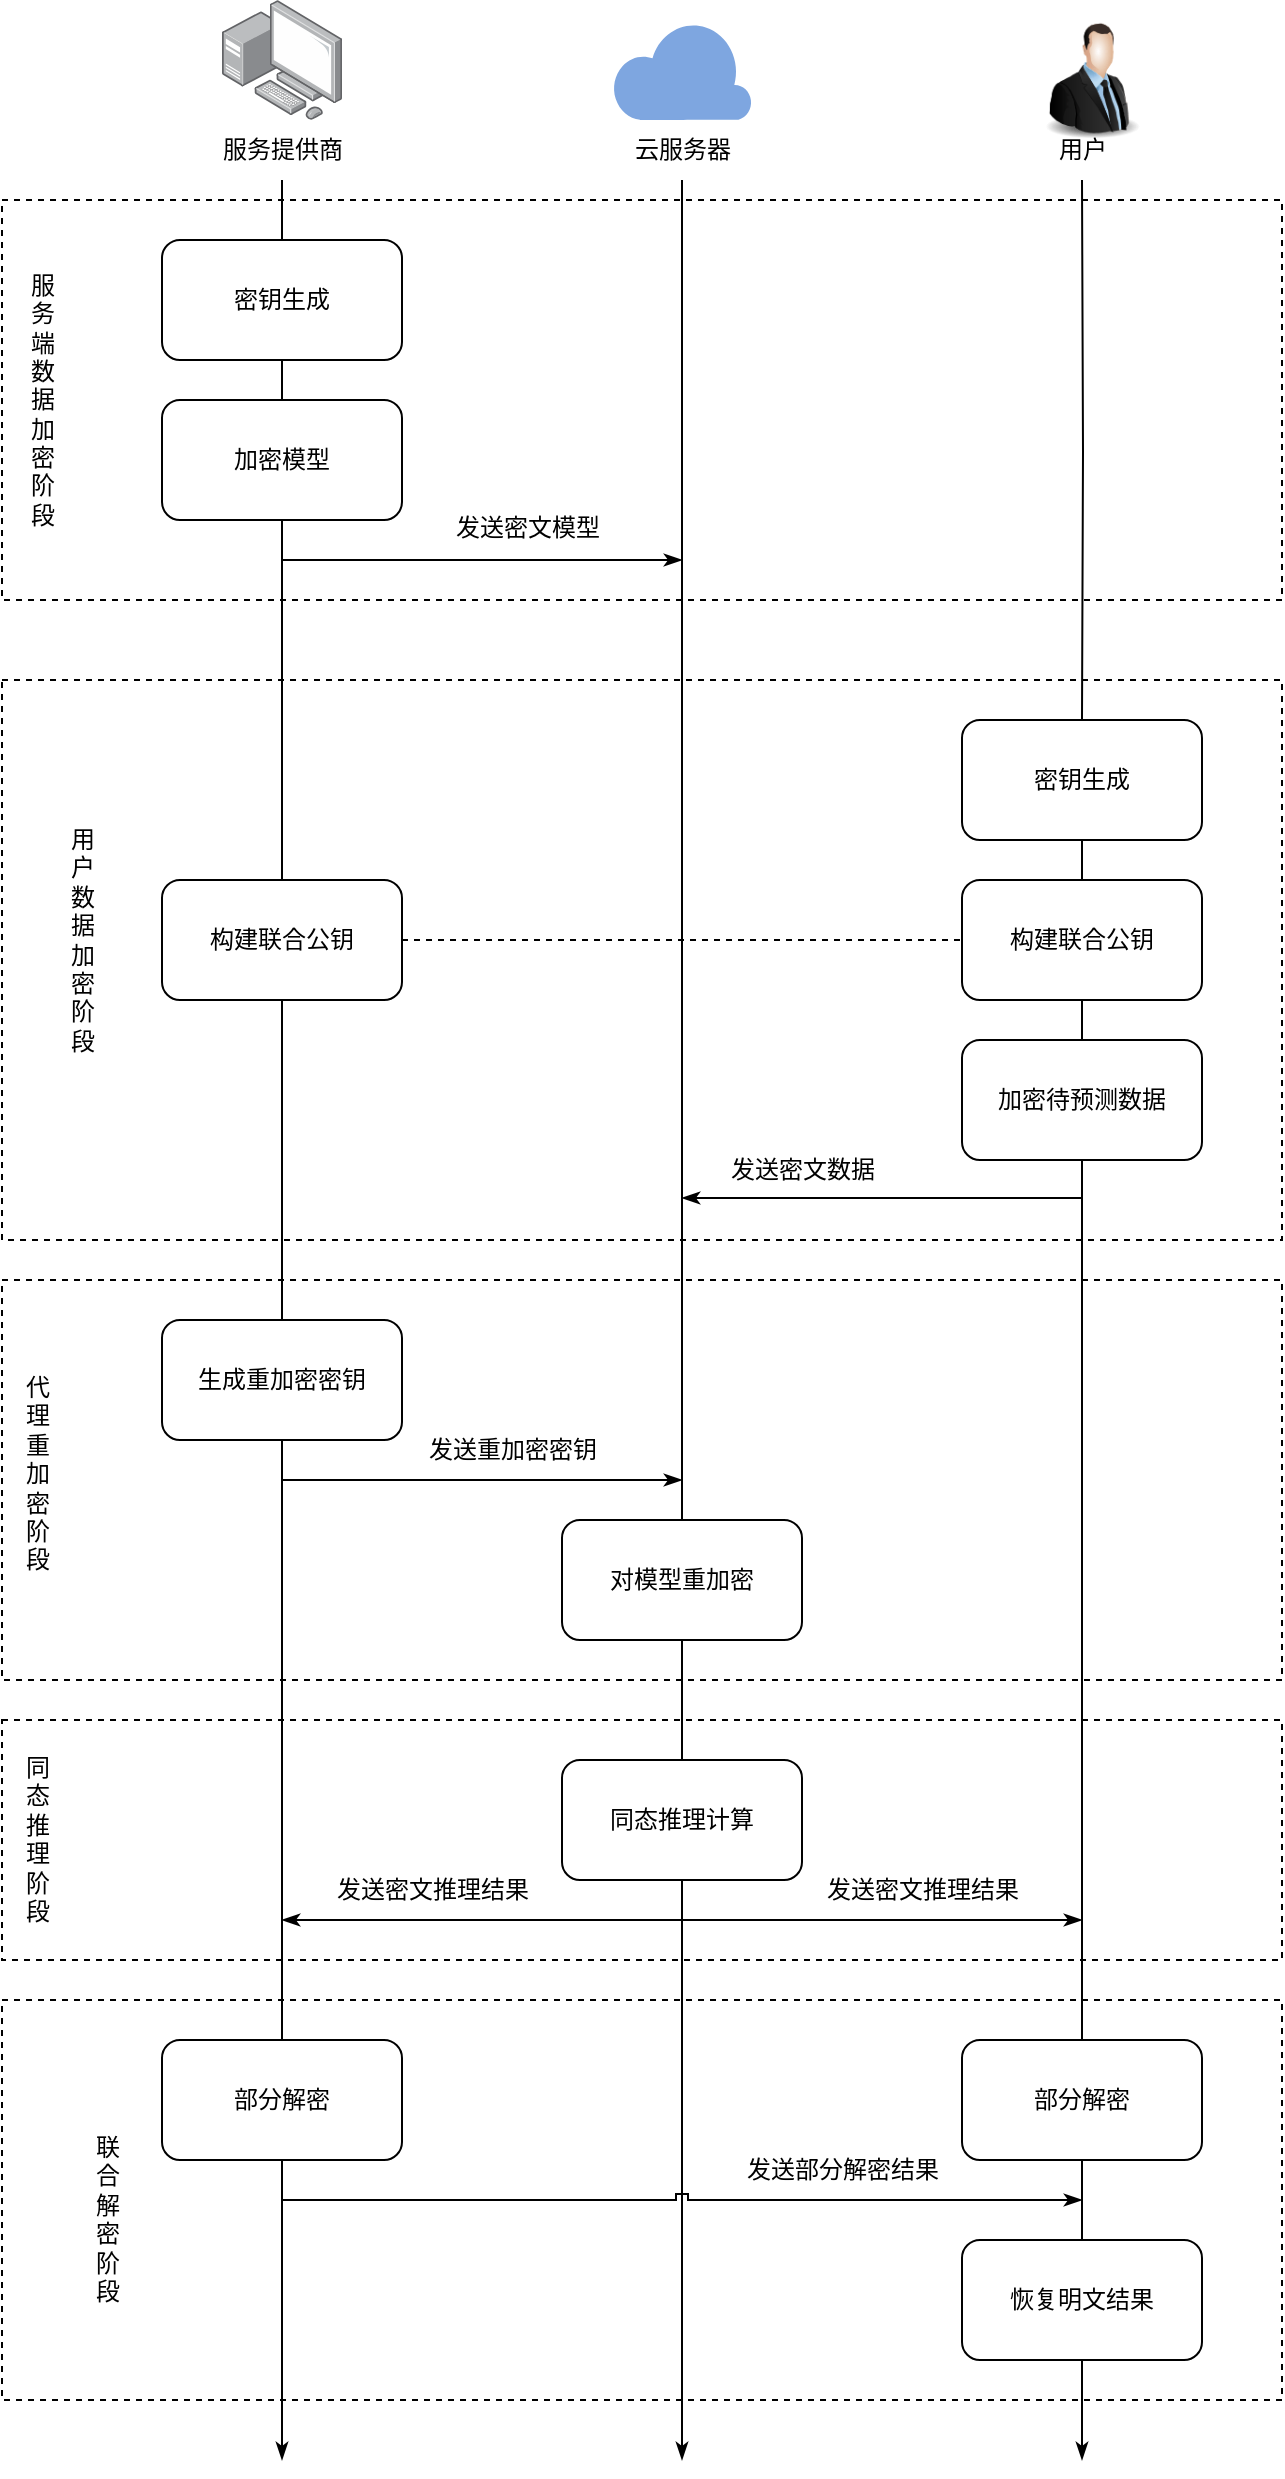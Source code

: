 <mxfile version="21.1.1" type="github">
  <diagram name="Page-1" id="0783ab3e-0a74-02c8-0abd-f7b4e66b4bec">
    <mxGraphModel dx="1055" dy="678" grid="1" gridSize="10" guides="1" tooltips="1" connect="1" arrows="1" fold="1" page="0" pageScale="1" pageWidth="850" pageHeight="1100" background="none" math="0" shadow="0">
      <root>
        <mxCell id="0" />
        <mxCell id="1" parent="0" />
        <mxCell id="gCfHL2DRp-Cu8pf_gesU-1" value="" style="rounded=0;whiteSpace=wrap;html=1;dashed=1;fillColor=none;" vertex="1" parent="1">
          <mxGeometry x="40" y="380" width="640" height="280" as="geometry" />
        </mxCell>
        <mxCell id="gCfHL2DRp-Cu8pf_gesU-2" value="" style="rounded=0;whiteSpace=wrap;html=1;dashed=1;fillColor=none;" vertex="1" parent="1">
          <mxGeometry x="40" y="140" width="640" height="200" as="geometry" />
        </mxCell>
        <mxCell id="gCfHL2DRp-Cu8pf_gesU-3" value="" style="rounded=0;whiteSpace=wrap;html=1;dashed=1;fillColor=none;" vertex="1" parent="1">
          <mxGeometry x="40" y="1040" width="640" height="200" as="geometry" />
        </mxCell>
        <mxCell id="gCfHL2DRp-Cu8pf_gesU-4" value="" style="rounded=0;whiteSpace=wrap;html=1;dashed=1;fillColor=none;" vertex="1" parent="1">
          <mxGeometry x="40" y="900" width="640" height="120" as="geometry" />
        </mxCell>
        <mxCell id="gCfHL2DRp-Cu8pf_gesU-5" value="" style="rounded=0;whiteSpace=wrap;html=1;dashed=1;fillColor=none;" vertex="1" parent="1">
          <mxGeometry x="40" y="680" width="640" height="200" as="geometry" />
        </mxCell>
        <mxCell id="gCfHL2DRp-Cu8pf_gesU-6" value="" style="image;html=1;image=img/lib/clip_art/people/Suit_Man_128x128.png" vertex="1" parent="1">
          <mxGeometry x="555" y="50" width="60" height="60" as="geometry" />
        </mxCell>
        <mxCell id="gCfHL2DRp-Cu8pf_gesU-7" value="用户" style="text;html=1;align=center;verticalAlign=middle;resizable=0;points=[];autosize=1;strokeColor=none;fillColor=none;" vertex="1" parent="1">
          <mxGeometry x="555" y="100" width="50" height="30" as="geometry" />
        </mxCell>
        <mxCell id="gCfHL2DRp-Cu8pf_gesU-8" value="" style="image;points=[];aspect=fixed;html=1;align=center;shadow=0;dashed=0;image=img/lib/allied_telesis/computer_and_terminals/Personal_Computer_with_Server.svg;" vertex="1" parent="1">
          <mxGeometry x="150" y="40" width="60" height="60" as="geometry" />
        </mxCell>
        <mxCell id="gCfHL2DRp-Cu8pf_gesU-61" value="" style="edgeStyle=orthogonalEdgeStyle;rounded=0;orthogonalLoop=1;jettySize=auto;html=1;endArrow=none;endFill=0;" edge="1" parent="1" source="gCfHL2DRp-Cu8pf_gesU-9" target="gCfHL2DRp-Cu8pf_gesU-57">
          <mxGeometry relative="1" as="geometry" />
        </mxCell>
        <mxCell id="gCfHL2DRp-Cu8pf_gesU-9" value="服务提供商" style="text;html=1;align=center;verticalAlign=middle;resizable=0;points=[];autosize=1;strokeColor=none;fillColor=none;" vertex="1" parent="1">
          <mxGeometry x="140" y="100" width="80" height="30" as="geometry" />
        </mxCell>
        <mxCell id="gCfHL2DRp-Cu8pf_gesU-10" value="" style="verticalLabelPosition=bottom;html=1;verticalAlign=top;align=center;strokeColor=none;fillColor=#7EA6E0;shape=mxgraph.azure.cloud;" vertex="1" parent="1">
          <mxGeometry x="345" y="50" width="70" height="50" as="geometry" />
        </mxCell>
        <mxCell id="gCfHL2DRp-Cu8pf_gesU-30" value="发送密文数据" style="text;html=1;align=center;verticalAlign=middle;resizable=0;points=[];autosize=1;strokeColor=none;fillColor=none;" vertex="1" parent="1">
          <mxGeometry x="390" y="610" width="100" height="30" as="geometry" />
        </mxCell>
        <mxCell id="gCfHL2DRp-Cu8pf_gesU-34" value="发送重加密密钥" style="text;html=1;align=center;verticalAlign=middle;resizable=0;points=[];autosize=1;strokeColor=none;fillColor=none;" vertex="1" parent="1">
          <mxGeometry x="240" y="750" width="110" height="30" as="geometry" />
        </mxCell>
        <mxCell id="gCfHL2DRp-Cu8pf_gesU-41" value="发送密文推理结果" style="text;html=1;align=center;verticalAlign=middle;resizable=0;points=[];autosize=1;strokeColor=none;fillColor=none;" vertex="1" parent="1">
          <mxGeometry x="195" y="970" width="120" height="30" as="geometry" />
        </mxCell>
        <mxCell id="gCfHL2DRp-Cu8pf_gesU-42" value="发送密文推理结果" style="text;html=1;align=center;verticalAlign=middle;resizable=0;points=[];autosize=1;strokeColor=none;fillColor=none;" vertex="1" parent="1">
          <mxGeometry x="440" y="970" width="120" height="30" as="geometry" />
        </mxCell>
        <mxCell id="gCfHL2DRp-Cu8pf_gesU-48" value="发送部分解密结果" style="text;html=1;align=center;verticalAlign=middle;resizable=0;points=[];autosize=1;strokeColor=none;fillColor=none;" vertex="1" parent="1">
          <mxGeometry x="400" y="1110" width="120" height="30" as="geometry" />
        </mxCell>
        <mxCell id="gCfHL2DRp-Cu8pf_gesU-51" value="服&lt;br&gt;务&lt;br&gt;端&lt;br&gt;数&lt;br&gt;据&lt;br&gt;加&lt;br&gt;密&lt;br&gt;阶&lt;br&gt;段" style="text;html=1;align=center;verticalAlign=middle;resizable=0;points=[];autosize=1;strokeColor=none;fillColor=none;" vertex="1" parent="1">
          <mxGeometry x="40" y="170" width="40" height="140" as="geometry" />
        </mxCell>
        <mxCell id="gCfHL2DRp-Cu8pf_gesU-52" value="用&lt;br&gt;户&lt;br&gt;数&lt;br&gt;据&lt;br&gt;加&lt;br&gt;密&lt;br&gt;阶&lt;br&gt;段" style="text;html=1;align=center;verticalAlign=middle;resizable=0;points=[];autosize=1;strokeColor=none;fillColor=none;" vertex="1" parent="1">
          <mxGeometry x="60" y="445" width="40" height="130" as="geometry" />
        </mxCell>
        <mxCell id="gCfHL2DRp-Cu8pf_gesU-53" value="&lt;span style=&quot;color: rgb(0, 0, 0); font-family: Helvetica; font-size: 12px; font-style: normal; font-variant-ligatures: normal; font-variant-caps: normal; font-weight: 400; letter-spacing: normal; orphans: 2; text-align: center; text-indent: 0px; text-transform: none; widows: 2; word-spacing: 0px; -webkit-text-stroke-width: 0px; background-color: rgb(255, 255, 255); text-decoration-thickness: initial; text-decoration-style: initial; text-decoration-color: initial; float: none; display: inline !important;&quot;&gt;代&lt;/span&gt;&lt;br style=&quot;border-color: var(--border-color); color: rgb(0, 0, 0); font-family: Helvetica; font-size: 12px; font-style: normal; font-variant-ligatures: normal; font-variant-caps: normal; font-weight: 400; letter-spacing: normal; orphans: 2; text-align: center; text-indent: 0px; text-transform: none; widows: 2; word-spacing: 0px; -webkit-text-stroke-width: 0px; background-color: rgb(255, 255, 255); text-decoration-thickness: initial; text-decoration-style: initial; text-decoration-color: initial;&quot;&gt;&lt;span style=&quot;color: rgb(0, 0, 0); font-family: Helvetica; font-size: 12px; font-style: normal; font-variant-ligatures: normal; font-variant-caps: normal; font-weight: 400; letter-spacing: normal; orphans: 2; text-align: center; text-indent: 0px; text-transform: none; widows: 2; word-spacing: 0px; -webkit-text-stroke-width: 0px; background-color: rgb(255, 255, 255); text-decoration-thickness: initial; text-decoration-style: initial; text-decoration-color: initial; float: none; display: inline !important;&quot;&gt;理&lt;/span&gt;&lt;br style=&quot;border-color: var(--border-color); color: rgb(0, 0, 0); font-family: Helvetica; font-size: 12px; font-style: normal; font-variant-ligatures: normal; font-variant-caps: normal; font-weight: 400; letter-spacing: normal; orphans: 2; text-align: center; text-indent: 0px; text-transform: none; widows: 2; word-spacing: 0px; -webkit-text-stroke-width: 0px; background-color: rgb(255, 255, 255); text-decoration-thickness: initial; text-decoration-style: initial; text-decoration-color: initial;&quot;&gt;&lt;span style=&quot;color: rgb(0, 0, 0); font-family: Helvetica; font-size: 12px; font-style: normal; font-variant-ligatures: normal; font-variant-caps: normal; font-weight: 400; letter-spacing: normal; orphans: 2; text-align: center; text-indent: 0px; text-transform: none; widows: 2; word-spacing: 0px; -webkit-text-stroke-width: 0px; background-color: rgb(255, 255, 255); text-decoration-thickness: initial; text-decoration-style: initial; text-decoration-color: initial; float: none; display: inline !important;&quot;&gt;重&lt;/span&gt;&lt;br style=&quot;border-color: var(--border-color); color: rgb(0, 0, 0); font-family: Helvetica; font-size: 12px; font-style: normal; font-variant-ligatures: normal; font-variant-caps: normal; font-weight: 400; letter-spacing: normal; orphans: 2; text-align: center; text-indent: 0px; text-transform: none; widows: 2; word-spacing: 0px; -webkit-text-stroke-width: 0px; background-color: rgb(255, 255, 255); text-decoration-thickness: initial; text-decoration-style: initial; text-decoration-color: initial;&quot;&gt;&lt;span style=&quot;color: rgb(0, 0, 0); font-family: Helvetica; font-size: 12px; font-style: normal; font-variant-ligatures: normal; font-variant-caps: normal; font-weight: 400; letter-spacing: normal; orphans: 2; text-align: center; text-indent: 0px; text-transform: none; widows: 2; word-spacing: 0px; -webkit-text-stroke-width: 0px; background-color: rgb(255, 255, 255); text-decoration-thickness: initial; text-decoration-style: initial; text-decoration-color: initial; float: none; display: inline !important;&quot;&gt;加&lt;/span&gt;&lt;br style=&quot;border-color: var(--border-color); color: rgb(0, 0, 0); font-family: Helvetica; font-size: 12px; font-style: normal; font-variant-ligatures: normal; font-variant-caps: normal; font-weight: 400; letter-spacing: normal; orphans: 2; text-align: center; text-indent: 0px; text-transform: none; widows: 2; word-spacing: 0px; -webkit-text-stroke-width: 0px; background-color: rgb(255, 255, 255); text-decoration-thickness: initial; text-decoration-style: initial; text-decoration-color: initial;&quot;&gt;&lt;span style=&quot;color: rgb(0, 0, 0); font-family: Helvetica; font-size: 12px; font-style: normal; font-variant-ligatures: normal; font-variant-caps: normal; font-weight: 400; letter-spacing: normal; orphans: 2; text-align: center; text-indent: 0px; text-transform: none; widows: 2; word-spacing: 0px; -webkit-text-stroke-width: 0px; background-color: rgb(255, 255, 255); text-decoration-thickness: initial; text-decoration-style: initial; text-decoration-color: initial; float: none; display: inline !important;&quot;&gt;密&lt;/span&gt;&lt;br style=&quot;border-color: var(--border-color); color: rgb(0, 0, 0); font-family: Helvetica; font-size: 12px; font-style: normal; font-variant-ligatures: normal; font-variant-caps: normal; font-weight: 400; letter-spacing: normal; orphans: 2; text-align: center; text-indent: 0px; text-transform: none; widows: 2; word-spacing: 0px; -webkit-text-stroke-width: 0px; background-color: rgb(255, 255, 255); text-decoration-thickness: initial; text-decoration-style: initial; text-decoration-color: initial;&quot;&gt;&lt;span style=&quot;color: rgb(0, 0, 0); font-family: Helvetica; font-size: 12px; font-style: normal; font-variant-ligatures: normal; font-variant-caps: normal; font-weight: 400; letter-spacing: normal; orphans: 2; text-align: center; text-indent: 0px; text-transform: none; widows: 2; word-spacing: 0px; -webkit-text-stroke-width: 0px; background-color: rgb(255, 255, 255); text-decoration-thickness: initial; text-decoration-style: initial; text-decoration-color: initial; float: none; display: inline !important;&quot;&gt;阶&lt;/span&gt;&lt;br style=&quot;border-color: var(--border-color); color: rgb(0, 0, 0); font-family: Helvetica; font-size: 12px; font-style: normal; font-variant-ligatures: normal; font-variant-caps: normal; font-weight: 400; letter-spacing: normal; orphans: 2; text-align: center; text-indent: 0px; text-transform: none; widows: 2; word-spacing: 0px; -webkit-text-stroke-width: 0px; background-color: rgb(255, 255, 255); text-decoration-thickness: initial; text-decoration-style: initial; text-decoration-color: initial;&quot;&gt;&lt;span style=&quot;color: rgb(0, 0, 0); font-family: Helvetica; font-size: 12px; font-style: normal; font-variant-ligatures: normal; font-variant-caps: normal; font-weight: 400; letter-spacing: normal; orphans: 2; text-align: center; text-indent: 0px; text-transform: none; widows: 2; word-spacing: 0px; -webkit-text-stroke-width: 0px; background-color: rgb(255, 255, 255); text-decoration-thickness: initial; text-decoration-style: initial; text-decoration-color: initial; float: none; display: inline !important;&quot;&gt;段&lt;/span&gt;" style="text;whiteSpace=wrap;html=1;" vertex="1" parent="1">
          <mxGeometry x="50" y="720" width="50" height="120" as="geometry" />
        </mxCell>
        <mxCell id="gCfHL2DRp-Cu8pf_gesU-54" value="&lt;div style=&quot;text-align: center;&quot;&gt;&lt;span style=&quot;background-color: initial;&quot;&gt;同&lt;/span&gt;&lt;/div&gt;&lt;div style=&quot;text-align: center;&quot;&gt;&lt;span style=&quot;background-color: initial;&quot;&gt;态&lt;/span&gt;&lt;/div&gt;&lt;div style=&quot;text-align: center;&quot;&gt;&lt;span style=&quot;background-color: initial;&quot;&gt;推&lt;/span&gt;&lt;/div&gt;&lt;div style=&quot;text-align: center;&quot;&gt;&lt;span style=&quot;background-color: initial;&quot;&gt;理&lt;/span&gt;&lt;/div&gt;&lt;div style=&quot;text-align: center;&quot;&gt;&lt;span style=&quot;background-color: initial;&quot;&gt;阶&lt;/span&gt;&lt;/div&gt;&lt;div style=&quot;text-align: center;&quot;&gt;&lt;span style=&quot;background-color: initial;&quot;&gt;段&lt;/span&gt;&lt;/div&gt;" style="text;whiteSpace=wrap;html=1;" vertex="1" parent="1">
          <mxGeometry x="50" y="910" width="50" height="120" as="geometry" />
        </mxCell>
        <mxCell id="gCfHL2DRp-Cu8pf_gesU-55" value="&lt;div style=&quot;text-align: center;&quot;&gt;联&lt;/div&gt;&lt;div style=&quot;text-align: center;&quot;&gt;合&lt;/div&gt;&lt;div style=&quot;text-align: center;&quot;&gt;解&lt;/div&gt;&lt;div style=&quot;text-align: center;&quot;&gt;密&lt;/div&gt;&lt;div style=&quot;text-align: center;&quot;&gt;阶&lt;/div&gt;&lt;div style=&quot;text-align: center;&quot;&gt;段&lt;/div&gt;" style="text;whiteSpace=wrap;html=1;" vertex="1" parent="1">
          <mxGeometry x="85" y="1100" width="50" height="120" as="geometry" />
        </mxCell>
        <mxCell id="gCfHL2DRp-Cu8pf_gesU-62" style="edgeStyle=orthogonalEdgeStyle;rounded=0;orthogonalLoop=1;jettySize=auto;html=1;exitX=0.5;exitY=1;exitDx=0;exitDy=0;entryX=0.5;entryY=0;entryDx=0;entryDy=0;endArrow=none;endFill=0;" edge="1" parent="1" source="gCfHL2DRp-Cu8pf_gesU-57" target="gCfHL2DRp-Cu8pf_gesU-60">
          <mxGeometry relative="1" as="geometry" />
        </mxCell>
        <mxCell id="gCfHL2DRp-Cu8pf_gesU-57" value="密钥生成" style="rounded=1;whiteSpace=wrap;html=1;" vertex="1" parent="1">
          <mxGeometry x="120" y="160" width="120" height="60" as="geometry" />
        </mxCell>
        <mxCell id="gCfHL2DRp-Cu8pf_gesU-77" style="edgeStyle=orthogonalEdgeStyle;rounded=0;orthogonalLoop=1;jettySize=auto;html=1;exitX=0.5;exitY=1;exitDx=0;exitDy=0;endArrow=none;endFill=0;" edge="1" parent="1" source="gCfHL2DRp-Cu8pf_gesU-60" target="gCfHL2DRp-Cu8pf_gesU-66">
          <mxGeometry relative="1" as="geometry" />
        </mxCell>
        <mxCell id="gCfHL2DRp-Cu8pf_gesU-60" value="加密模型" style="rounded=1;whiteSpace=wrap;html=1;" vertex="1" parent="1">
          <mxGeometry x="120" y="240" width="120" height="60" as="geometry" />
        </mxCell>
        <mxCell id="gCfHL2DRp-Cu8pf_gesU-65" value="&lt;span style=&quot;color: rgb(0, 0, 0); font-family: Helvetica; font-size: 12px; font-style: normal; font-variant-ligatures: normal; font-variant-caps: normal; font-weight: 400; letter-spacing: normal; orphans: 2; text-align: center; text-indent: 0px; text-transform: none; widows: 2; word-spacing: 0px; -webkit-text-stroke-width: 0px; background-color: rgb(255, 255, 255); text-decoration-thickness: initial; text-decoration-style: initial; text-decoration-color: initial; float: none; display: inline !important;&quot;&gt;发送密文模型&lt;/span&gt;" style="text;whiteSpace=wrap;html=1;" vertex="1" parent="1">
          <mxGeometry x="265" y="290" width="110" height="40" as="geometry" />
        </mxCell>
        <mxCell id="gCfHL2DRp-Cu8pf_gesU-78" style="edgeStyle=orthogonalEdgeStyle;rounded=0;orthogonalLoop=1;jettySize=auto;html=1;exitX=0.5;exitY=1;exitDx=0;exitDy=0;entryX=0.5;entryY=0;entryDx=0;entryDy=0;endArrow=none;endFill=0;" edge="1" parent="1" source="gCfHL2DRp-Cu8pf_gesU-66" target="gCfHL2DRp-Cu8pf_gesU-67">
          <mxGeometry relative="1" as="geometry" />
        </mxCell>
        <mxCell id="gCfHL2DRp-Cu8pf_gesU-98" style="rounded=0;orthogonalLoop=1;jettySize=auto;html=1;exitX=1;exitY=0.5;exitDx=0;exitDy=0;entryX=0;entryY=0.5;entryDx=0;entryDy=0;endArrow=none;endFill=0;dashed=1;" edge="1" parent="1" source="gCfHL2DRp-Cu8pf_gesU-66" target="gCfHL2DRp-Cu8pf_gesU-71">
          <mxGeometry relative="1" as="geometry" />
        </mxCell>
        <mxCell id="gCfHL2DRp-Cu8pf_gesU-66" value="构建联合公钥" style="rounded=1;whiteSpace=wrap;html=1;" vertex="1" parent="1">
          <mxGeometry x="120" y="480" width="120" height="60" as="geometry" />
        </mxCell>
        <mxCell id="gCfHL2DRp-Cu8pf_gesU-79" style="edgeStyle=orthogonalEdgeStyle;rounded=0;orthogonalLoop=1;jettySize=auto;html=1;exitX=0.5;exitY=1;exitDx=0;exitDy=0;endArrow=none;endFill=0;" edge="1" parent="1" source="gCfHL2DRp-Cu8pf_gesU-67" target="gCfHL2DRp-Cu8pf_gesU-68">
          <mxGeometry relative="1" as="geometry" />
        </mxCell>
        <mxCell id="gCfHL2DRp-Cu8pf_gesU-67" value="生成重加密密钥" style="rounded=1;whiteSpace=wrap;html=1;" vertex="1" parent="1">
          <mxGeometry x="120" y="700" width="120" height="60" as="geometry" />
        </mxCell>
        <mxCell id="gCfHL2DRp-Cu8pf_gesU-88" style="edgeStyle=orthogonalEdgeStyle;rounded=0;orthogonalLoop=1;jettySize=auto;html=1;exitX=0.5;exitY=1;exitDx=0;exitDy=0;endArrow=classicThin;endFill=1;" edge="1" parent="1" source="gCfHL2DRp-Cu8pf_gesU-68">
          <mxGeometry relative="1" as="geometry">
            <mxPoint x="180" y="1270" as="targetPoint" />
          </mxGeometry>
        </mxCell>
        <mxCell id="gCfHL2DRp-Cu8pf_gesU-68" value="部分解密" style="rounded=1;whiteSpace=wrap;html=1;" vertex="1" parent="1">
          <mxGeometry x="120" y="1060" width="120" height="60" as="geometry" />
        </mxCell>
        <mxCell id="gCfHL2DRp-Cu8pf_gesU-89" style="edgeStyle=orthogonalEdgeStyle;rounded=0;orthogonalLoop=1;jettySize=auto;html=1;exitX=0.5;exitY=1;exitDx=0;exitDy=0;endArrow=none;endFill=0;" edge="1" parent="1" source="gCfHL2DRp-Cu8pf_gesU-70" target="gCfHL2DRp-Cu8pf_gesU-71">
          <mxGeometry relative="1" as="geometry" />
        </mxCell>
        <mxCell id="gCfHL2DRp-Cu8pf_gesU-70" value="密钥生成" style="rounded=1;whiteSpace=wrap;html=1;" vertex="1" parent="1">
          <mxGeometry x="520" y="400" width="120" height="60" as="geometry" />
        </mxCell>
        <mxCell id="gCfHL2DRp-Cu8pf_gesU-90" style="edgeStyle=orthogonalEdgeStyle;rounded=0;orthogonalLoop=1;jettySize=auto;html=1;exitX=0.5;exitY=1;exitDx=0;exitDy=0;endArrow=none;endFill=0;" edge="1" parent="1" source="gCfHL2DRp-Cu8pf_gesU-71" target="gCfHL2DRp-Cu8pf_gesU-72">
          <mxGeometry relative="1" as="geometry" />
        </mxCell>
        <mxCell id="gCfHL2DRp-Cu8pf_gesU-71" value="构建联合公钥" style="rounded=1;whiteSpace=wrap;html=1;" vertex="1" parent="1">
          <mxGeometry x="520" y="480" width="120" height="60" as="geometry" />
        </mxCell>
        <mxCell id="gCfHL2DRp-Cu8pf_gesU-91" style="edgeStyle=orthogonalEdgeStyle;rounded=0;orthogonalLoop=1;jettySize=auto;html=1;exitX=0.5;exitY=1;exitDx=0;exitDy=0;endArrow=none;endFill=0;" edge="1" parent="1" source="gCfHL2DRp-Cu8pf_gesU-72" target="gCfHL2DRp-Cu8pf_gesU-75">
          <mxGeometry relative="1" as="geometry" />
        </mxCell>
        <mxCell id="gCfHL2DRp-Cu8pf_gesU-72" value="加密待预测数据" style="rounded=1;whiteSpace=wrap;html=1;" vertex="1" parent="1">
          <mxGeometry x="520" y="560" width="120" height="60" as="geometry" />
        </mxCell>
        <mxCell id="gCfHL2DRp-Cu8pf_gesU-94" style="rounded=0;orthogonalLoop=1;jettySize=auto;html=1;exitX=0.5;exitY=0;exitDx=0;exitDy=0;endArrow=none;endFill=0;" edge="1" parent="1" source="gCfHL2DRp-Cu8pf_gesU-73" target="gCfHL2DRp-Cu8pf_gesU-11">
          <mxGeometry relative="1" as="geometry" />
        </mxCell>
        <mxCell id="gCfHL2DRp-Cu8pf_gesU-95" style="edgeStyle=orthogonalEdgeStyle;rounded=0;orthogonalLoop=1;jettySize=auto;html=1;exitX=0.5;exitY=1;exitDx=0;exitDy=0;entryX=0.5;entryY=0;entryDx=0;entryDy=0;endArrow=none;endFill=0;" edge="1" parent="1" source="gCfHL2DRp-Cu8pf_gesU-73" target="gCfHL2DRp-Cu8pf_gesU-74">
          <mxGeometry relative="1" as="geometry" />
        </mxCell>
        <mxCell id="gCfHL2DRp-Cu8pf_gesU-73" value="对模型重加密" style="rounded=1;whiteSpace=wrap;html=1;" vertex="1" parent="1">
          <mxGeometry x="320" y="800" width="120" height="60" as="geometry" />
        </mxCell>
        <mxCell id="gCfHL2DRp-Cu8pf_gesU-96" style="edgeStyle=orthogonalEdgeStyle;rounded=0;orthogonalLoop=1;jettySize=auto;html=1;exitX=0.5;exitY=1;exitDx=0;exitDy=0;endArrow=classicThin;endFill=1;" edge="1" parent="1" source="gCfHL2DRp-Cu8pf_gesU-74">
          <mxGeometry relative="1" as="geometry">
            <mxPoint x="380" y="1270" as="targetPoint" />
          </mxGeometry>
        </mxCell>
        <mxCell id="gCfHL2DRp-Cu8pf_gesU-74" value="同态推理计算" style="rounded=1;whiteSpace=wrap;html=1;" vertex="1" parent="1">
          <mxGeometry x="320" y="920" width="120" height="60" as="geometry" />
        </mxCell>
        <mxCell id="gCfHL2DRp-Cu8pf_gesU-92" style="edgeStyle=orthogonalEdgeStyle;rounded=0;orthogonalLoop=1;jettySize=auto;html=1;exitX=0.5;exitY=1;exitDx=0;exitDy=0;entryX=0.5;entryY=0;entryDx=0;entryDy=0;endArrow=none;endFill=0;" edge="1" parent="1" source="gCfHL2DRp-Cu8pf_gesU-75" target="gCfHL2DRp-Cu8pf_gesU-76">
          <mxGeometry relative="1" as="geometry" />
        </mxCell>
        <mxCell id="gCfHL2DRp-Cu8pf_gesU-75" value="部分解密" style="rounded=1;whiteSpace=wrap;html=1;" vertex="1" parent="1">
          <mxGeometry x="520" y="1060" width="120" height="60" as="geometry" />
        </mxCell>
        <mxCell id="gCfHL2DRp-Cu8pf_gesU-93" style="rounded=0;orthogonalLoop=1;jettySize=auto;html=1;exitX=0.5;exitY=1;exitDx=0;exitDy=0;endArrow=classicThin;endFill=1;" edge="1" parent="1" source="gCfHL2DRp-Cu8pf_gesU-76">
          <mxGeometry relative="1" as="geometry">
            <mxPoint x="580" y="1270" as="targetPoint" />
          </mxGeometry>
        </mxCell>
        <mxCell id="gCfHL2DRp-Cu8pf_gesU-76" value="恢复明文结果" style="rounded=1;whiteSpace=wrap;html=1;" vertex="1" parent="1">
          <mxGeometry x="520" y="1160" width="120" height="60" as="geometry" />
        </mxCell>
        <mxCell id="gCfHL2DRp-Cu8pf_gesU-82" value="" style="edgeStyle=orthogonalEdgeStyle;rounded=0;orthogonalLoop=1;jettySize=auto;html=1;entryX=0.5;entryY=0;entryDx=0;entryDy=0;endArrow=none;endFill=0;" edge="1" parent="1" target="gCfHL2DRp-Cu8pf_gesU-70">
          <mxGeometry relative="1" as="geometry">
            <mxPoint x="580" y="130" as="sourcePoint" />
            <mxPoint x="385" y="140" as="targetPoint" />
          </mxGeometry>
        </mxCell>
        <mxCell id="gCfHL2DRp-Cu8pf_gesU-11" value="云服务器" style="text;html=1;align=center;verticalAlign=middle;resizable=0;points=[];autosize=1;strokeColor=none;fillColor=none;" vertex="1" parent="1">
          <mxGeometry x="345" y="100" width="70" height="30" as="geometry" />
        </mxCell>
        <mxCell id="gCfHL2DRp-Cu8pf_gesU-87" value="" style="endArrow=classicThin;html=1;rounded=0;endFill=1;" edge="1" parent="1">
          <mxGeometry width="50" height="50" relative="1" as="geometry">
            <mxPoint x="180" y="320" as="sourcePoint" />
            <mxPoint x="380" y="320" as="targetPoint" />
          </mxGeometry>
        </mxCell>
        <mxCell id="gCfHL2DRp-Cu8pf_gesU-99" value="" style="endArrow=classicThin;html=1;rounded=0;endFill=1;" edge="1" parent="1">
          <mxGeometry width="50" height="50" relative="1" as="geometry">
            <mxPoint x="580" y="639" as="sourcePoint" />
            <mxPoint x="380" y="639" as="targetPoint" />
          </mxGeometry>
        </mxCell>
        <mxCell id="gCfHL2DRp-Cu8pf_gesU-101" value="" style="endArrow=classicThin;html=1;rounded=0;endFill=1;" edge="1" parent="1">
          <mxGeometry width="50" height="50" relative="1" as="geometry">
            <mxPoint x="180" y="780" as="sourcePoint" />
            <mxPoint x="380" y="780" as="targetPoint" />
          </mxGeometry>
        </mxCell>
        <mxCell id="gCfHL2DRp-Cu8pf_gesU-102" value="" style="endArrow=classicThin;html=1;rounded=0;endFill=1;" edge="1" parent="1">
          <mxGeometry width="50" height="50" relative="1" as="geometry">
            <mxPoint x="380" y="1000" as="sourcePoint" />
            <mxPoint x="580" y="1000" as="targetPoint" />
          </mxGeometry>
        </mxCell>
        <mxCell id="gCfHL2DRp-Cu8pf_gesU-103" value="" style="endArrow=classicThin;html=1;rounded=0;endFill=1;" edge="1" parent="1">
          <mxGeometry width="50" height="50" relative="1" as="geometry">
            <mxPoint x="380" y="1000" as="sourcePoint" />
            <mxPoint x="180" y="1000" as="targetPoint" />
          </mxGeometry>
        </mxCell>
        <mxCell id="gCfHL2DRp-Cu8pf_gesU-104" value="" style="endArrow=classicThin;html=1;rounded=0;endFill=1;noJump=0;orthogonal=0;orthogonalLoop=0;jumpStyle=sharp;jumpSize=6;" edge="1" parent="1">
          <mxGeometry width="50" height="50" relative="1" as="geometry">
            <mxPoint x="180" y="1140" as="sourcePoint" />
            <mxPoint x="580" y="1140" as="targetPoint" />
          </mxGeometry>
        </mxCell>
      </root>
    </mxGraphModel>
  </diagram>
</mxfile>
